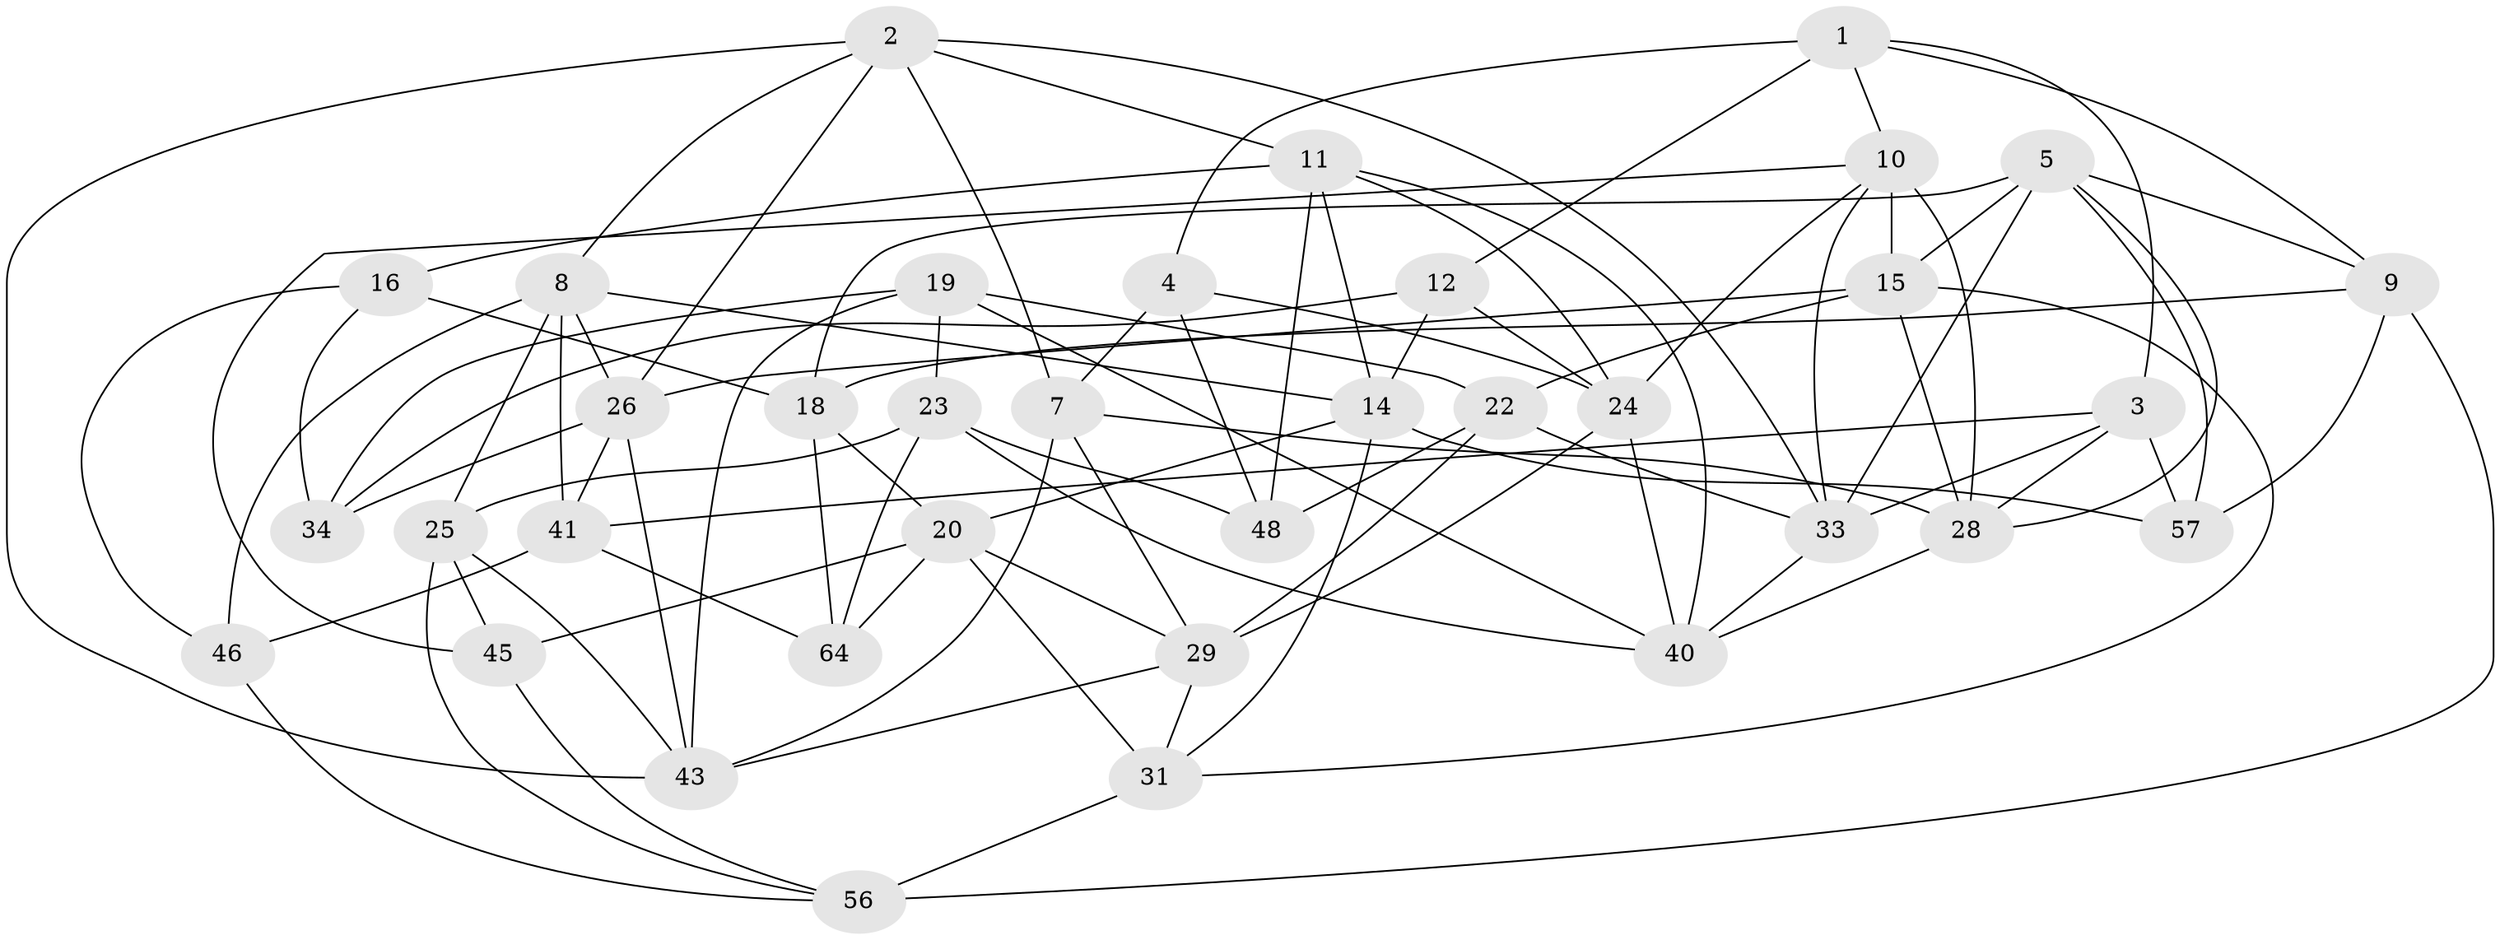 // Generated by graph-tools (version 1.1) at 2025/52/02/27/25 19:52:30]
// undirected, 36 vertices, 93 edges
graph export_dot {
graph [start="1"]
  node [color=gray90,style=filled];
  1 [super="+21"];
  2 [super="+30"];
  3 [super="+37"];
  4 [super="+17"];
  5 [super="+6"];
  7 [super="+55"];
  8 [super="+42"];
  9 [super="+62"];
  10 [super="+13"];
  11 [super="+54"];
  12;
  14 [super="+36"];
  15 [super="+58"];
  16;
  18 [super="+27"];
  19 [super="+50"];
  20 [super="+32"];
  22 [super="+39"];
  23 [super="+35"];
  24 [super="+47"];
  25 [super="+61"];
  26 [super="+49"];
  28 [super="+51"];
  29 [super="+52"];
  31 [super="+60"];
  33 [super="+38"];
  34;
  40 [super="+53"];
  41 [super="+63"];
  43 [super="+44"];
  45;
  46;
  48;
  56 [super="+59"];
  57;
  64;
  1 -- 4 [weight=2];
  1 -- 12;
  1 -- 3;
  1 -- 10;
  1 -- 9;
  2 -- 8;
  2 -- 11;
  2 -- 43;
  2 -- 26;
  2 -- 7;
  2 -- 33;
  3 -- 41 [weight=2];
  3 -- 57;
  3 -- 28;
  3 -- 33;
  4 -- 48;
  4 -- 24;
  4 -- 7 [weight=2];
  5 -- 33;
  5 -- 57;
  5 -- 28;
  5 -- 9;
  5 -- 18;
  5 -- 15;
  7 -- 28;
  7 -- 43;
  7 -- 29;
  8 -- 26;
  8 -- 46;
  8 -- 25;
  8 -- 14;
  8 -- 41;
  9 -- 57;
  9 -- 18 [weight=2];
  9 -- 56;
  10 -- 28;
  10 -- 15;
  10 -- 45;
  10 -- 24;
  10 -- 33;
  11 -- 48;
  11 -- 16;
  11 -- 24;
  11 -- 40;
  11 -- 14;
  12 -- 14;
  12 -- 34;
  12 -- 24;
  14 -- 57;
  14 -- 31;
  14 -- 20;
  15 -- 22;
  15 -- 31;
  15 -- 26;
  15 -- 28;
  16 -- 18;
  16 -- 46;
  16 -- 34;
  18 -- 64;
  18 -- 20;
  19 -- 40;
  19 -- 43;
  19 -- 34;
  19 -- 22 [weight=2];
  19 -- 23;
  20 -- 45;
  20 -- 64;
  20 -- 29;
  20 -- 31;
  22 -- 33;
  22 -- 48;
  22 -- 29;
  23 -- 64;
  23 -- 48;
  23 -- 40;
  23 -- 25 [weight=2];
  24 -- 40;
  24 -- 29;
  25 -- 45;
  25 -- 56;
  25 -- 43;
  26 -- 34;
  26 -- 43;
  26 -- 41;
  28 -- 40;
  29 -- 43;
  29 -- 31;
  31 -- 56 [weight=2];
  33 -- 40;
  41 -- 46;
  41 -- 64;
  45 -- 56;
  46 -- 56;
}
